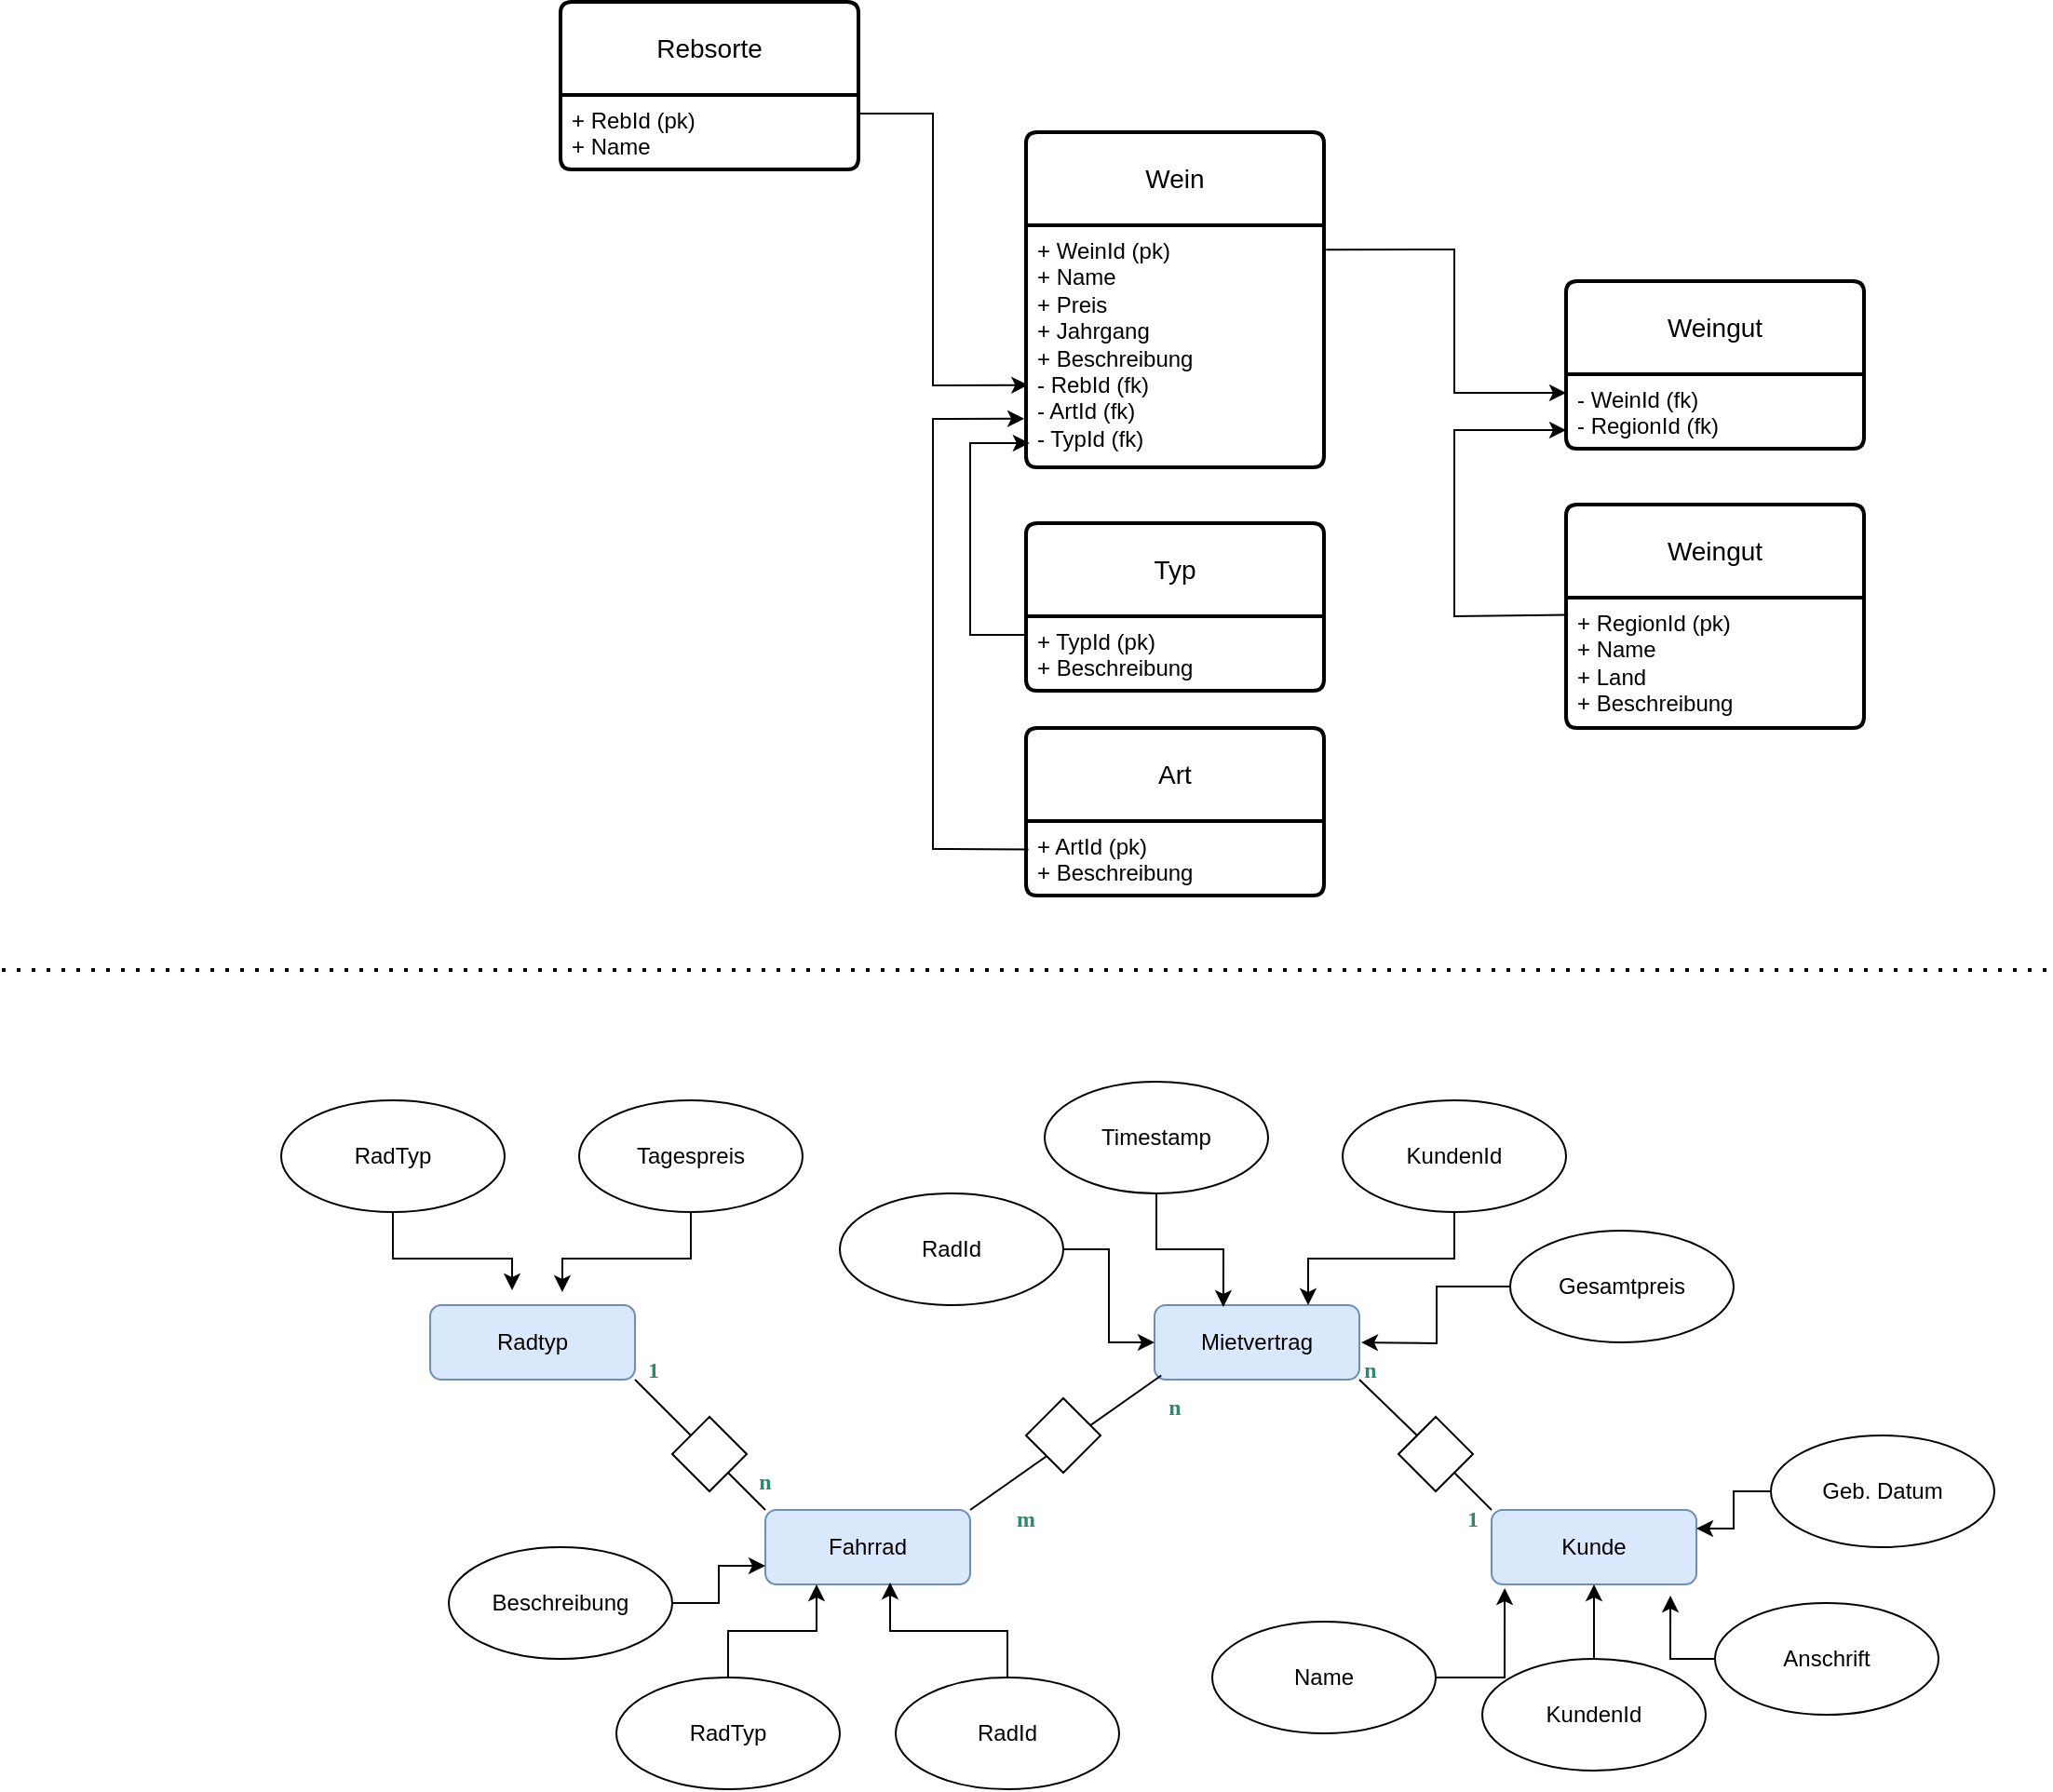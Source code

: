 <mxfile version="22.1.22" type="embed">
  <diagram id="23iRSUPoRavnBvh4doch" name="Page-1">
    <mxGraphModel dx="2195" dy="896" grid="0" gridSize="10" guides="0" tooltips="1" connect="1" arrows="1" fold="1" page="1" pageScale="1" pageWidth="827" pageHeight="1169" math="0" shadow="0">
      <root>
        <mxCell id="0" />
        <mxCell id="1" parent="0" />
        <mxCell id="2" value="Rebsorte" style="swimlane;childLayout=stackLayout;horizontal=1;startSize=50;horizontalStack=0;rounded=1;fontSize=14;fontStyle=0;strokeWidth=2;resizeParent=0;resizeLast=1;shadow=0;dashed=0;align=center;arcSize=4;whiteSpace=wrap;html=1;" parent="1" vertex="1">
          <mxGeometry x="40" y="80" width="160" height="90" as="geometry" />
        </mxCell>
        <mxCell id="3" value="+ RebId (pk)&lt;br&gt;+ Name" style="align=left;strokeColor=none;fillColor=none;spacingLeft=4;fontSize=12;verticalAlign=top;resizable=0;rotatable=0;part=1;html=1;" parent="2" vertex="1">
          <mxGeometry y="50" width="160" height="40" as="geometry" />
        </mxCell>
        <mxCell id="4" value="Wein" style="swimlane;childLayout=stackLayout;horizontal=1;startSize=50;horizontalStack=0;rounded=1;fontSize=14;fontStyle=0;strokeWidth=2;resizeParent=0;resizeLast=1;shadow=0;dashed=0;align=center;arcSize=4;whiteSpace=wrap;html=1;" parent="1" vertex="1">
          <mxGeometry x="290" y="150" width="160" height="180" as="geometry" />
        </mxCell>
        <mxCell id="5" value="+ WeinId (pk)&lt;br&gt;+ Name&lt;br&gt;+ Preis&lt;br&gt;+ Jahrgang&lt;br&gt;+ Beschreibung&lt;br&gt;- RebId (fk)&lt;br&gt;- ArtId (fk)&lt;br&gt;- TypId (fk)" style="align=left;strokeColor=none;fillColor=none;spacingLeft=4;fontSize=12;verticalAlign=top;resizable=0;rotatable=0;part=1;html=1;" parent="4" vertex="1">
          <mxGeometry y="50" width="160" height="130" as="geometry" />
        </mxCell>
        <mxCell id="6" value="" style="endArrow=classic;html=1;rounded=0;exitX=1;exitY=0.25;exitDx=0;exitDy=0;entryX=0.007;entryY=0.66;entryDx=0;entryDy=0;entryPerimeter=0;" parent="1" source="3" target="5" edge="1">
          <mxGeometry width="50" height="50" relative="1" as="geometry">
            <mxPoint x="250" y="400" as="sourcePoint" />
            <mxPoint x="300" y="350" as="targetPoint" />
            <Array as="points">
              <mxPoint x="240" y="140" />
              <mxPoint x="240" y="286" />
            </Array>
          </mxGeometry>
        </mxCell>
        <mxCell id="7" value="Typ" style="swimlane;childLayout=stackLayout;horizontal=1;startSize=50;horizontalStack=0;rounded=1;fontSize=14;fontStyle=0;strokeWidth=2;resizeParent=0;resizeLast=1;shadow=0;dashed=0;align=center;arcSize=4;whiteSpace=wrap;html=1;" parent="1" vertex="1">
          <mxGeometry x="290" y="360" width="160" height="90" as="geometry" />
        </mxCell>
        <mxCell id="8" value="+ TypId (pk)&lt;br&gt;+ Beschreibung" style="align=left;strokeColor=none;fillColor=none;spacingLeft=4;fontSize=12;verticalAlign=top;resizable=0;rotatable=0;part=1;html=1;" parent="7" vertex="1">
          <mxGeometry y="50" width="160" height="40" as="geometry" />
        </mxCell>
        <mxCell id="11" value="Art" style="swimlane;childLayout=stackLayout;horizontal=1;startSize=50;horizontalStack=0;rounded=1;fontSize=14;fontStyle=0;strokeWidth=2;resizeParent=0;resizeLast=1;shadow=0;dashed=0;align=center;arcSize=4;whiteSpace=wrap;html=1;" parent="1" vertex="1">
          <mxGeometry x="290" y="470" width="160" height="90" as="geometry" />
        </mxCell>
        <mxCell id="12" value="+ ArtId (pk)&lt;br&gt;+ Beschreibung" style="align=left;strokeColor=none;fillColor=none;spacingLeft=4;fontSize=12;verticalAlign=top;resizable=0;rotatable=0;part=1;html=1;" parent="11" vertex="1">
          <mxGeometry y="50" width="160" height="40" as="geometry" />
        </mxCell>
        <mxCell id="13" value="" style="endArrow=classic;html=1;rounded=0;entryX=0.012;entryY=0.9;entryDx=0;entryDy=0;entryPerimeter=0;exitX=0;exitY=0.25;exitDx=0;exitDy=0;" parent="1" source="8" target="5" edge="1">
          <mxGeometry width="50" height="50" relative="1" as="geometry">
            <mxPoint x="250" y="400" as="sourcePoint" />
            <mxPoint x="300" y="350" as="targetPoint" />
            <Array as="points">
              <mxPoint x="260" y="420" />
              <mxPoint x="260" y="317" />
            </Array>
          </mxGeometry>
        </mxCell>
        <mxCell id="14" value="" style="endArrow=classic;html=1;rounded=0;entryX=-0.006;entryY=0.799;entryDx=0;entryDy=0;entryPerimeter=0;exitX=0.008;exitY=0.382;exitDx=0;exitDy=0;exitPerimeter=0;" parent="1" source="12" target="5" edge="1">
          <mxGeometry width="50" height="50" relative="1" as="geometry">
            <mxPoint x="250" y="390" as="sourcePoint" />
            <mxPoint x="300" y="340" as="targetPoint" />
            <Array as="points">
              <mxPoint x="240" y="535" />
              <mxPoint x="240" y="304" />
            </Array>
          </mxGeometry>
        </mxCell>
        <mxCell id="15" value="Weingut" style="swimlane;childLayout=stackLayout;horizontal=1;startSize=50;horizontalStack=0;rounded=1;fontSize=14;fontStyle=0;strokeWidth=2;resizeParent=0;resizeLast=1;shadow=0;dashed=0;align=center;arcSize=4;whiteSpace=wrap;html=1;" parent="1" vertex="1">
          <mxGeometry x="580" y="230" width="160" height="90" as="geometry" />
        </mxCell>
        <mxCell id="16" value="- WeinId (fk)&lt;br&gt;- RegionId (fk)" style="align=left;strokeColor=none;fillColor=none;spacingLeft=4;fontSize=12;verticalAlign=top;resizable=0;rotatable=0;part=1;html=1;" parent="15" vertex="1">
          <mxGeometry y="50" width="160" height="40" as="geometry" />
        </mxCell>
        <mxCell id="17" value="" style="endArrow=classic;html=1;rounded=0;entryX=0;entryY=0.25;entryDx=0;entryDy=0;exitX=1.007;exitY=0.101;exitDx=0;exitDy=0;exitPerimeter=0;" parent="1" source="5" target="16" edge="1">
          <mxGeometry width="50" height="50" relative="1" as="geometry">
            <mxPoint x="460" y="370" as="sourcePoint" />
            <mxPoint x="510" y="320" as="targetPoint" />
            <Array as="points">
              <mxPoint x="520" y="213" />
              <mxPoint x="520" y="290" />
            </Array>
          </mxGeometry>
        </mxCell>
        <mxCell id="18" value="Weingut" style="swimlane;childLayout=stackLayout;horizontal=1;startSize=50;horizontalStack=0;rounded=1;fontSize=14;fontStyle=0;strokeWidth=2;resizeParent=0;resizeLast=1;shadow=0;dashed=0;align=center;arcSize=4;whiteSpace=wrap;html=1;" parent="1" vertex="1">
          <mxGeometry x="580" y="350" width="160" height="120" as="geometry" />
        </mxCell>
        <mxCell id="19" value="+ RegionId (pk)&lt;br&gt;+ Name&lt;br&gt;+ Land&lt;br&gt;+ Beschreibung" style="align=left;strokeColor=none;fillColor=none;spacingLeft=4;fontSize=12;verticalAlign=top;resizable=0;rotatable=0;part=1;html=1;" parent="18" vertex="1">
          <mxGeometry y="50" width="160" height="70" as="geometry" />
        </mxCell>
        <mxCell id="20" value="" style="endArrow=classic;html=1;rounded=0;exitX=0.007;exitY=0.133;exitDx=0;exitDy=0;entryX=0;entryY=0.75;entryDx=0;entryDy=0;exitPerimeter=0;" parent="1" source="19" target="16" edge="1">
          <mxGeometry width="50" height="50" relative="1" as="geometry">
            <mxPoint x="490" y="380" as="sourcePoint" />
            <mxPoint x="540" y="330" as="targetPoint" />
            <Array as="points">
              <mxPoint x="520" y="410" />
              <mxPoint x="520" y="310" />
            </Array>
          </mxGeometry>
        </mxCell>
        <mxCell id="22" value="Fahrrad" style="rounded=1;whiteSpace=wrap;html=1;fillColor=#dae8fc;strokeColor=#6c8ebf;" vertex="1" parent="1">
          <mxGeometry x="150" y="890" width="110" height="40" as="geometry" />
        </mxCell>
        <mxCell id="23" value="Kunde" style="rounded=1;whiteSpace=wrap;html=1;fillColor=#dae8fc;strokeColor=#6c8ebf;" vertex="1" parent="1">
          <mxGeometry x="540" y="890" width="110" height="40" as="geometry" />
        </mxCell>
        <mxCell id="24" value="Mietvertrag" style="rounded=1;whiteSpace=wrap;html=1;fillColor=#dae8fc;strokeColor=#6c8ebf;" vertex="1" parent="1">
          <mxGeometry x="359" y="780" width="110" height="40" as="geometry" />
        </mxCell>
        <mxCell id="25" value="Radtyp" style="rounded=1;whiteSpace=wrap;html=1;fillColor=#dae8fc;strokeColor=#6c8ebf;" vertex="1" parent="1">
          <mxGeometry x="-30" y="780" width="110" height="40" as="geometry" />
        </mxCell>
        <mxCell id="26" value="RadTyp" style="ellipse;whiteSpace=wrap;html=1;" vertex="1" parent="1">
          <mxGeometry x="-110" y="670" width="120" height="60" as="geometry" />
        </mxCell>
        <mxCell id="27" value="Tagespreis" style="ellipse;whiteSpace=wrap;html=1;" vertex="1" parent="1">
          <mxGeometry x="50" y="670" width="120" height="60" as="geometry" />
        </mxCell>
        <mxCell id="29" style="edgeStyle=orthogonalEdgeStyle;rounded=0;orthogonalLoop=1;jettySize=auto;html=1;entryX=0.645;entryY=-0.175;entryDx=0;entryDy=0;entryPerimeter=0;" edge="1" parent="1" source="27" target="25">
          <mxGeometry relative="1" as="geometry" />
        </mxCell>
        <mxCell id="30" style="edgeStyle=orthogonalEdgeStyle;rounded=0;orthogonalLoop=1;jettySize=auto;html=1;entryX=0.4;entryY=-0.2;entryDx=0;entryDy=0;entryPerimeter=0;" edge="1" parent="1" source="26" target="25">
          <mxGeometry relative="1" as="geometry">
            <Array as="points">
              <mxPoint x="-50" y="755" />
              <mxPoint x="14" y="755" />
            </Array>
          </mxGeometry>
        </mxCell>
        <mxCell id="35" style="edgeStyle=orthogonalEdgeStyle;rounded=0;orthogonalLoop=1;jettySize=auto;html=1;entryX=0.25;entryY=1;entryDx=0;entryDy=0;" edge="1" parent="1" source="31" target="22">
          <mxGeometry relative="1" as="geometry" />
        </mxCell>
        <mxCell id="31" value="RadTyp" style="ellipse;whiteSpace=wrap;html=1;" vertex="1" parent="1">
          <mxGeometry x="70" y="980" width="120" height="60" as="geometry" />
        </mxCell>
        <mxCell id="32" value="RadId" style="ellipse;whiteSpace=wrap;html=1;" vertex="1" parent="1">
          <mxGeometry x="220" y="980" width="120" height="60" as="geometry" />
        </mxCell>
        <mxCell id="34" style="edgeStyle=orthogonalEdgeStyle;rounded=0;orthogonalLoop=1;jettySize=auto;html=1;entryX=0;entryY=0.75;entryDx=0;entryDy=0;" edge="1" parent="1" source="33" target="22">
          <mxGeometry relative="1" as="geometry" />
        </mxCell>
        <mxCell id="33" value="Beschreibung" style="ellipse;whiteSpace=wrap;html=1;" vertex="1" parent="1">
          <mxGeometry x="-20" y="910" width="120" height="60" as="geometry" />
        </mxCell>
        <mxCell id="36" style="edgeStyle=orthogonalEdgeStyle;rounded=0;orthogonalLoop=1;jettySize=auto;html=1;entryX=0.609;entryY=0.975;entryDx=0;entryDy=0;entryPerimeter=0;" edge="1" parent="1" source="32" target="22">
          <mxGeometry relative="1" as="geometry" />
        </mxCell>
        <mxCell id="37" value="Timestamp" style="ellipse;whiteSpace=wrap;html=1;" vertex="1" parent="1">
          <mxGeometry x="300" y="660" width="120" height="60" as="geometry" />
        </mxCell>
        <mxCell id="43" style="edgeStyle=orthogonalEdgeStyle;rounded=0;orthogonalLoop=1;jettySize=auto;html=1;entryX=0.75;entryY=0;entryDx=0;entryDy=0;" edge="1" parent="1" source="38" target="24">
          <mxGeometry relative="1" as="geometry" />
        </mxCell>
        <mxCell id="38" value="KundenId" style="ellipse;whiteSpace=wrap;html=1;" vertex="1" parent="1">
          <mxGeometry x="460" y="670" width="120" height="60" as="geometry" />
        </mxCell>
        <mxCell id="41" style="edgeStyle=orthogonalEdgeStyle;rounded=0;orthogonalLoop=1;jettySize=auto;html=1;entryX=0;entryY=0.5;entryDx=0;entryDy=0;" edge="1" parent="1" source="39" target="24">
          <mxGeometry relative="1" as="geometry" />
        </mxCell>
        <mxCell id="39" value="RadId" style="ellipse;whiteSpace=wrap;html=1;" vertex="1" parent="1">
          <mxGeometry x="190" y="720" width="120" height="60" as="geometry" />
        </mxCell>
        <mxCell id="44" style="edgeStyle=orthogonalEdgeStyle;rounded=0;orthogonalLoop=1;jettySize=auto;html=1;" edge="1" parent="1" source="40">
          <mxGeometry relative="1" as="geometry">
            <mxPoint x="470" y="800" as="targetPoint" />
          </mxGeometry>
        </mxCell>
        <mxCell id="40" value="Gesamtpreis" style="ellipse;whiteSpace=wrap;html=1;" vertex="1" parent="1">
          <mxGeometry x="550" y="740" width="120" height="60" as="geometry" />
        </mxCell>
        <mxCell id="42" style="edgeStyle=orthogonalEdgeStyle;rounded=0;orthogonalLoop=1;jettySize=auto;html=1;entryX=0.336;entryY=0.025;entryDx=0;entryDy=0;entryPerimeter=0;" edge="1" parent="1" source="37" target="24">
          <mxGeometry relative="1" as="geometry" />
        </mxCell>
        <mxCell id="45" value="Name" style="ellipse;whiteSpace=wrap;html=1;" vertex="1" parent="1">
          <mxGeometry x="390" y="950" width="120" height="60" as="geometry" />
        </mxCell>
        <mxCell id="51" style="edgeStyle=orthogonalEdgeStyle;rounded=0;orthogonalLoop=1;jettySize=auto;html=1;entryX=0.5;entryY=1;entryDx=0;entryDy=0;" edge="1" parent="1" source="46" target="23">
          <mxGeometry relative="1" as="geometry" />
        </mxCell>
        <mxCell id="46" value="KundenId" style="ellipse;whiteSpace=wrap;html=1;" vertex="1" parent="1">
          <mxGeometry x="535" y="970" width="120" height="60" as="geometry" />
        </mxCell>
        <mxCell id="47" value="Anschrift" style="ellipse;whiteSpace=wrap;html=1;" vertex="1" parent="1">
          <mxGeometry x="660" y="940" width="120" height="60" as="geometry" />
        </mxCell>
        <mxCell id="49" style="edgeStyle=orthogonalEdgeStyle;rounded=0;orthogonalLoop=1;jettySize=auto;html=1;entryX=1;entryY=0.25;entryDx=0;entryDy=0;" edge="1" parent="1" source="48" target="23">
          <mxGeometry relative="1" as="geometry" />
        </mxCell>
        <mxCell id="48" value="Geb. Datum" style="ellipse;whiteSpace=wrap;html=1;" vertex="1" parent="1">
          <mxGeometry x="690" y="850" width="120" height="60" as="geometry" />
        </mxCell>
        <mxCell id="50" style="edgeStyle=orthogonalEdgeStyle;rounded=0;orthogonalLoop=1;jettySize=auto;html=1;entryX=0.873;entryY=1.15;entryDx=0;entryDy=0;entryPerimeter=0;" edge="1" parent="1" source="47" target="23">
          <mxGeometry relative="1" as="geometry" />
        </mxCell>
        <mxCell id="52" style="edgeStyle=orthogonalEdgeStyle;rounded=0;orthogonalLoop=1;jettySize=auto;html=1;entryX=0.064;entryY=1.05;entryDx=0;entryDy=0;entryPerimeter=0;" edge="1" parent="1" source="45" target="23">
          <mxGeometry relative="1" as="geometry" />
        </mxCell>
        <mxCell id="57" value="" style="endArrow=none;html=1;rounded=0;entryX=1;entryY=1;entryDx=0;entryDy=0;exitX=0;exitY=0;exitDx=0;exitDy=0;" edge="1" parent="1" source="54" target="25">
          <mxGeometry width="50" height="50" relative="1" as="geometry">
            <mxPoint x="200" y="900" as="sourcePoint" />
            <mxPoint x="250" y="850" as="targetPoint" />
          </mxGeometry>
        </mxCell>
        <mxCell id="58" value="" style="endArrow=none;html=1;rounded=0;entryX=1;entryY=1;entryDx=0;entryDy=0;exitX=0;exitY=0;exitDx=0;exitDy=0;" edge="1" parent="1" source="22" target="54">
          <mxGeometry width="50" height="50" relative="1" as="geometry">
            <mxPoint x="150" y="890" as="sourcePoint" />
            <mxPoint x="80" y="820" as="targetPoint" />
          </mxGeometry>
        </mxCell>
        <mxCell id="54" value="" style="rhombus;whiteSpace=wrap;html=1;" vertex="1" parent="1">
          <mxGeometry x="100" y="840" width="40" height="40" as="geometry" />
        </mxCell>
        <mxCell id="59" value="" style="endArrow=none;html=1;rounded=0;exitX=1;exitY=0;exitDx=0;exitDy=0;entryX=0.033;entryY=0.944;entryDx=0;entryDy=0;entryPerimeter=0;" edge="1" parent="1" source="22" target="24">
          <mxGeometry width="50" height="50" relative="1" as="geometry">
            <mxPoint x="290" y="880" as="sourcePoint" />
            <mxPoint x="340" y="830" as="targetPoint" />
          </mxGeometry>
        </mxCell>
        <mxCell id="53" value="" style="rhombus;whiteSpace=wrap;html=1;" vertex="1" parent="1">
          <mxGeometry x="290" y="830" width="40" height="40" as="geometry" />
        </mxCell>
        <mxCell id="60" value="" style="endArrow=none;html=1;rounded=0;entryX=0;entryY=0;entryDx=0;entryDy=0;exitX=1;exitY=1;exitDx=0;exitDy=0;" edge="1" parent="1" source="55" target="23">
          <mxGeometry width="50" height="50" relative="1" as="geometry">
            <mxPoint x="370" y="810" as="sourcePoint" />
            <mxPoint x="420" y="760" as="targetPoint" />
          </mxGeometry>
        </mxCell>
        <mxCell id="61" value="" style="endArrow=none;html=1;rounded=0;entryX=0;entryY=0;entryDx=0;entryDy=0;exitX=1;exitY=1;exitDx=0;exitDy=0;" edge="1" parent="1" source="24" target="55">
          <mxGeometry width="50" height="50" relative="1" as="geometry">
            <mxPoint x="469" y="820" as="sourcePoint" />
            <mxPoint x="540" y="890" as="targetPoint" />
          </mxGeometry>
        </mxCell>
        <mxCell id="55" value="" style="rhombus;whiteSpace=wrap;html=1;" vertex="1" parent="1">
          <mxGeometry x="490" y="840" width="40" height="40" as="geometry" />
        </mxCell>
        <mxCell id="64" value="1" style="text;html=1;align=center;verticalAlign=middle;whiteSpace=wrap;rounded=0;fontStyle=1;fontFamily=Verdana;fontColor=#2B8A6D;" vertex="1" parent="1">
          <mxGeometry x="60" y="800" width="60" height="30" as="geometry" />
        </mxCell>
        <mxCell id="65" value="n" style="text;html=1;align=center;verticalAlign=middle;whiteSpace=wrap;rounded=0;fontStyle=1;fontFamily=Verdana;fontColor=#2B8A6D;" vertex="1" parent="1">
          <mxGeometry x="120" y="860" width="60" height="30" as="geometry" />
        </mxCell>
        <mxCell id="66" value="m" style="text;html=1;align=center;verticalAlign=middle;whiteSpace=wrap;rounded=0;fontStyle=1;fontFamily=Verdana;fontColor=#2B8A6D;" vertex="1" parent="1">
          <mxGeometry x="260" y="880" width="60" height="30" as="geometry" />
        </mxCell>
        <mxCell id="68" value="n" style="text;html=1;align=center;verticalAlign=middle;whiteSpace=wrap;rounded=0;fontStyle=1;fontFamily=Verdana;fontColor=#2B8A6D;" vertex="1" parent="1">
          <mxGeometry x="340" y="820" width="60" height="30" as="geometry" />
        </mxCell>
        <mxCell id="69" value="n" style="text;html=1;align=center;verticalAlign=middle;whiteSpace=wrap;rounded=0;fontStyle=1;fontFamily=Verdana;fontColor=#2B8A6D;" vertex="1" parent="1">
          <mxGeometry x="460" y="800" width="30" height="30" as="geometry" />
        </mxCell>
        <mxCell id="70" value="1" style="text;html=1;align=center;verticalAlign=middle;whiteSpace=wrap;rounded=0;fontStyle=1;fontFamily=Verdana;fontColor=#2B8A6D;" vertex="1" parent="1">
          <mxGeometry x="500" y="880" width="60" height="30" as="geometry" />
        </mxCell>
        <mxCell id="77" value="" style="endArrow=none;dashed=1;html=1;dashPattern=1 3;strokeWidth=2;rounded=0;" edge="1" parent="1">
          <mxGeometry width="50" height="50" relative="1" as="geometry">
            <mxPoint x="-260" y="600" as="sourcePoint" />
            <mxPoint x="838.276" y="600" as="targetPoint" />
          </mxGeometry>
        </mxCell>
      </root>
    </mxGraphModel>
  </diagram>
</mxfile>
